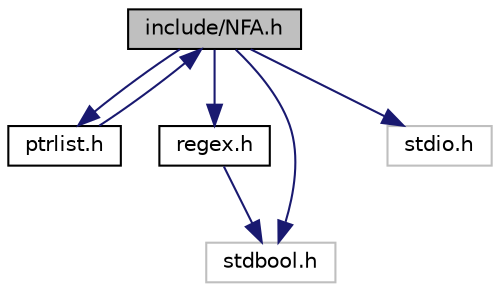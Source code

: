 digraph "include/NFA.h"
{
 // LATEX_PDF_SIZE
  edge [fontname="Helvetica",fontsize="10",labelfontname="Helvetica",labelfontsize="10"];
  node [fontname="Helvetica",fontsize="10",shape=record];
  Node1 [label="include/NFA.h",height=0.2,width=0.4,color="black", fillcolor="grey75", style="filled", fontcolor="black",tooltip="Fornece as funções da NFA e da DFA A NFA (nondeterministic finite automata) e a DFA (deterministic fi..."];
  Node1 -> Node2 [color="midnightblue",fontsize="10",style="solid",fontname="Helvetica"];
  Node2 [label="ptrlist.h",height=0.2,width=0.4,color="black", fillcolor="white", style="filled",URL="$ptrlist_8h.html",tooltip="Fornece funções para o pointerlist (Ptrlist) que é uma lista de ponteiros de estados da NFA."];
  Node2 -> Node1 [color="midnightblue",fontsize="10",style="solid",fontname="Helvetica"];
  Node1 -> Node3 [color="midnightblue",fontsize="10",style="solid",fontname="Helvetica"];
  Node3 [label="regex.h",height=0.2,width=0.4,color="black", fillcolor="white", style="filled",URL="$regex_8h.html",tooltip="Fornece as funções para a struct Regex que valida uma regex dada."];
  Node3 -> Node4 [color="midnightblue",fontsize="10",style="solid",fontname="Helvetica"];
  Node4 [label="stdbool.h",height=0.2,width=0.4,color="grey75", fillcolor="white", style="filled",tooltip=" "];
  Node1 -> Node4 [color="midnightblue",fontsize="10",style="solid",fontname="Helvetica"];
  Node1 -> Node5 [color="midnightblue",fontsize="10",style="solid",fontname="Helvetica"];
  Node5 [label="stdio.h",height=0.2,width=0.4,color="grey75", fillcolor="white", style="filled",tooltip=" "];
}
